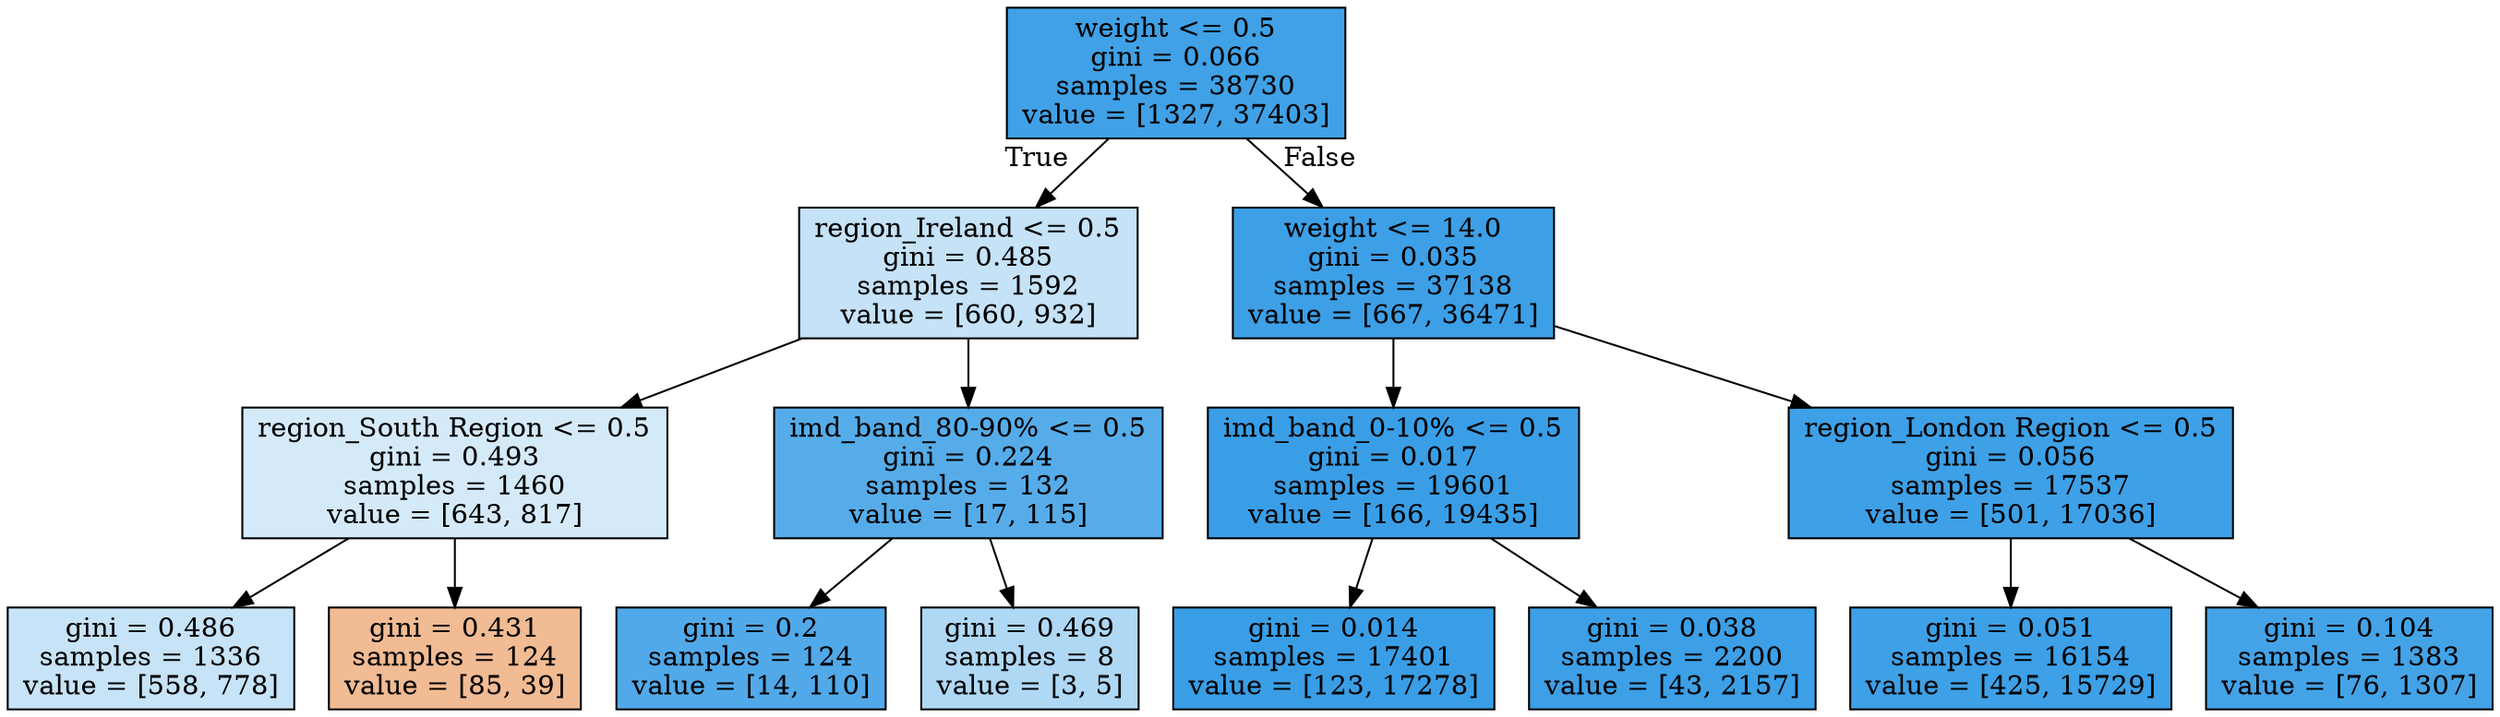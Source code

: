 digraph Tree {
node [shape=box, style="filled", color="black"] ;
0 [label="weight <= 0.5\ngini = 0.066\nsamples = 38730\nvalue = [1327, 37403]", fillcolor="#399de5f6"] ;
1 [label="region_Ireland <= 0.5\ngini = 0.485\nsamples = 1592\nvalue = [660, 932]", fillcolor="#399de54a"] ;
0 -> 1 [labeldistance=2.5, labelangle=45, headlabel="True"] ;
2 [label="region_South Region <= 0.5\ngini = 0.493\nsamples = 1460\nvalue = [643, 817]", fillcolor="#399de536"] ;
1 -> 2 ;
3 [label="gini = 0.486\nsamples = 1336\nvalue = [558, 778]", fillcolor="#399de548"] ;
2 -> 3 ;
4 [label="gini = 0.431\nsamples = 124\nvalue = [85, 39]", fillcolor="#e581398a"] ;
2 -> 4 ;
5 [label="imd_band_80-90% <= 0.5\ngini = 0.224\nsamples = 132\nvalue = [17, 115]", fillcolor="#399de5d9"] ;
1 -> 5 ;
6 [label="gini = 0.2\nsamples = 124\nvalue = [14, 110]", fillcolor="#399de5df"] ;
5 -> 6 ;
7 [label="gini = 0.469\nsamples = 8\nvalue = [3, 5]", fillcolor="#399de566"] ;
5 -> 7 ;
8 [label="weight <= 14.0\ngini = 0.035\nsamples = 37138\nvalue = [667, 36471]", fillcolor="#399de5fa"] ;
0 -> 8 [labeldistance=2.5, labelangle=-45, headlabel="False"] ;
9 [label="imd_band_0-10% <= 0.5\ngini = 0.017\nsamples = 19601\nvalue = [166, 19435]", fillcolor="#399de5fd"] ;
8 -> 9 ;
10 [label="gini = 0.014\nsamples = 17401\nvalue = [123, 17278]", fillcolor="#399de5fd"] ;
9 -> 10 ;
11 [label="gini = 0.038\nsamples = 2200\nvalue = [43, 2157]", fillcolor="#399de5fa"] ;
9 -> 11 ;
12 [label="region_London Region <= 0.5\ngini = 0.056\nsamples = 17537\nvalue = [501, 17036]", fillcolor="#399de5f8"] ;
8 -> 12 ;
13 [label="gini = 0.051\nsamples = 16154\nvalue = [425, 15729]", fillcolor="#399de5f8"] ;
12 -> 13 ;
14 [label="gini = 0.104\nsamples = 1383\nvalue = [76, 1307]", fillcolor="#399de5f0"] ;
12 -> 14 ;
}